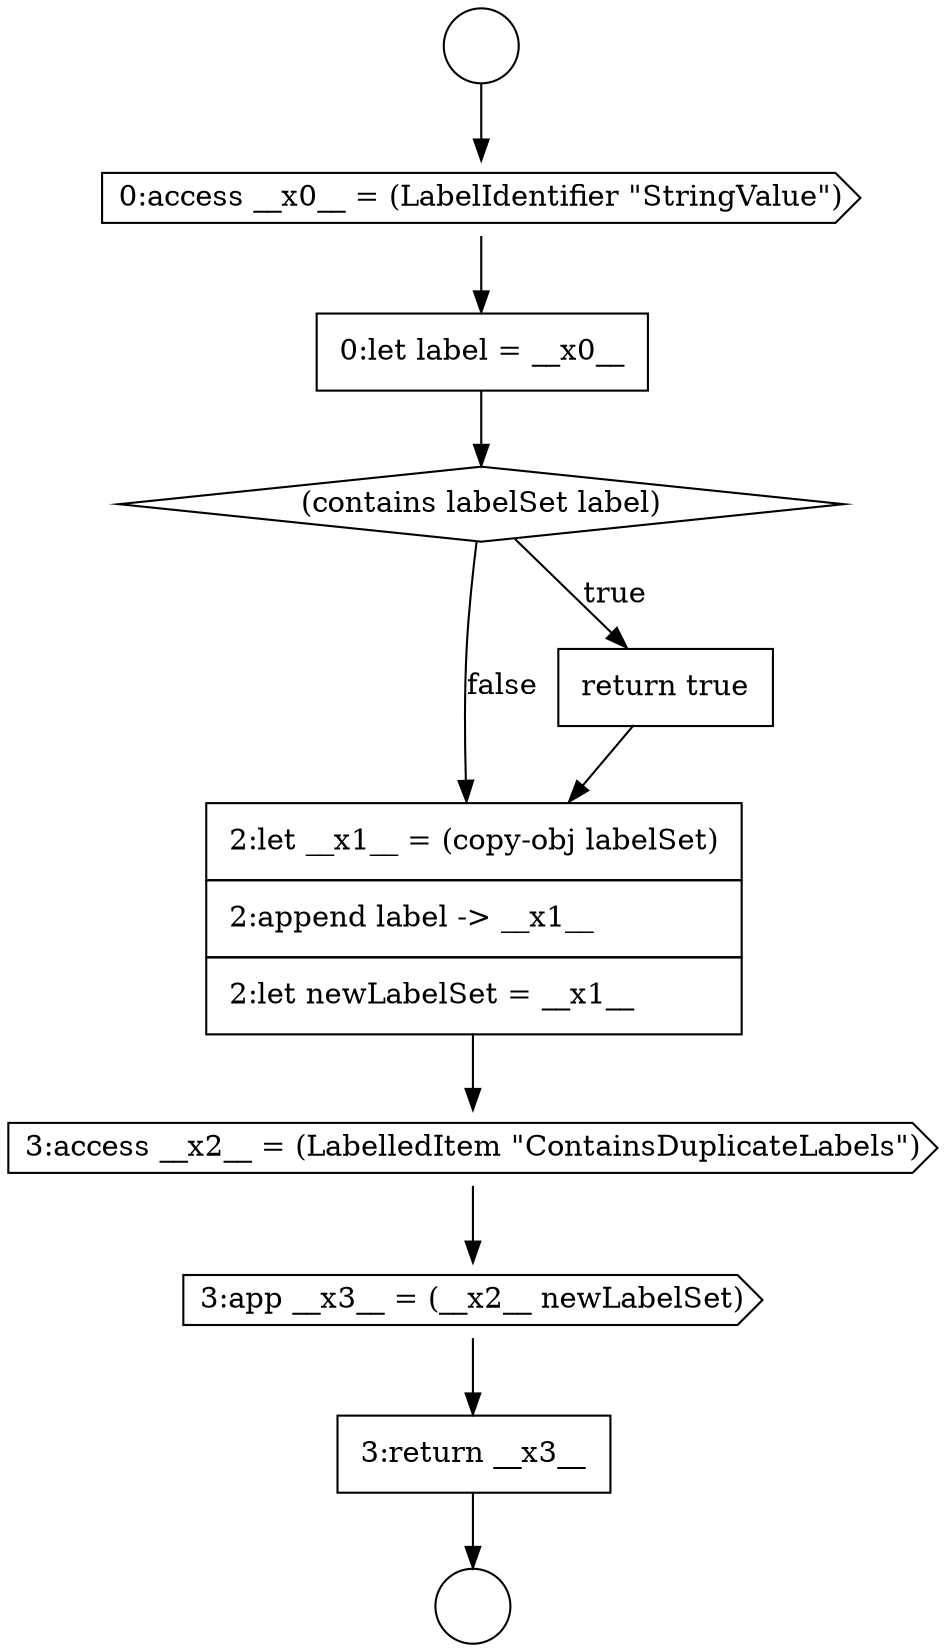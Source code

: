 digraph {
  node7803 [shape=cds, label=<<font color="black">0:access __x0__ = (LabelIdentifier &quot;StringValue&quot;)</font>> color="black" fillcolor="white" style=filled]
  node7807 [shape=none, margin=0, label=<<font color="black">
    <table border="0" cellborder="1" cellspacing="0" cellpadding="10">
      <tr><td align="left">2:let __x1__ = (copy-obj labelSet)</td></tr>
      <tr><td align="left">2:append label -&gt; __x1__</td></tr>
      <tr><td align="left">2:let newLabelSet = __x1__</td></tr>
    </table>
  </font>> color="black" fillcolor="white" style=filled]
  node7809 [shape=cds, label=<<font color="black">3:app __x3__ = (__x2__ newLabelSet)</font>> color="black" fillcolor="white" style=filled]
  node7806 [shape=none, margin=0, label=<<font color="black">
    <table border="0" cellborder="1" cellspacing="0" cellpadding="10">
      <tr><td align="left">return true</td></tr>
    </table>
  </font>> color="black" fillcolor="white" style=filled]
  node7802 [shape=circle label=" " color="black" fillcolor="white" style=filled]
  node7810 [shape=none, margin=0, label=<<font color="black">
    <table border="0" cellborder="1" cellspacing="0" cellpadding="10">
      <tr><td align="left">3:return __x3__</td></tr>
    </table>
  </font>> color="black" fillcolor="white" style=filled]
  node7805 [shape=diamond, label=<<font color="black">(contains labelSet label)</font>> color="black" fillcolor="white" style=filled]
  node7801 [shape=circle label=" " color="black" fillcolor="white" style=filled]
  node7804 [shape=none, margin=0, label=<<font color="black">
    <table border="0" cellborder="1" cellspacing="0" cellpadding="10">
      <tr><td align="left">0:let label = __x0__</td></tr>
    </table>
  </font>> color="black" fillcolor="white" style=filled]
  node7808 [shape=cds, label=<<font color="black">3:access __x2__ = (LabelledItem &quot;ContainsDuplicateLabels&quot;)</font>> color="black" fillcolor="white" style=filled]
  node7803 -> node7804 [ color="black"]
  node7810 -> node7802 [ color="black"]
  node7809 -> node7810 [ color="black"]
  node7806 -> node7807 [ color="black"]
  node7805 -> node7806 [label=<<font color="black">true</font>> color="black"]
  node7805 -> node7807 [label=<<font color="black">false</font>> color="black"]
  node7804 -> node7805 [ color="black"]
  node7801 -> node7803 [ color="black"]
  node7808 -> node7809 [ color="black"]
  node7807 -> node7808 [ color="black"]
}
